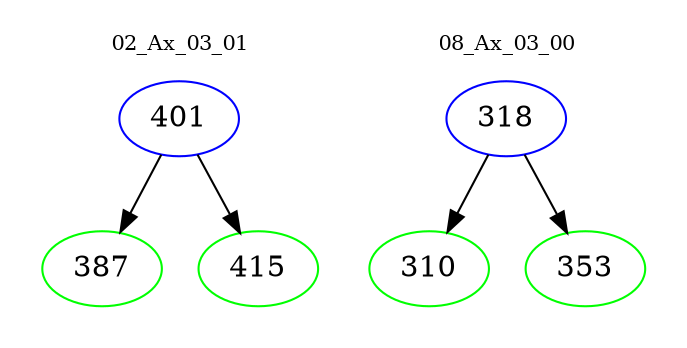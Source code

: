 digraph{
subgraph cluster_0 {
color = white
label = "02_Ax_03_01";
fontsize=10;
T0_401 [label="401", color="blue"]
T0_401 -> T0_387 [color="black"]
T0_387 [label="387", color="green"]
T0_401 -> T0_415 [color="black"]
T0_415 [label="415", color="green"]
}
subgraph cluster_1 {
color = white
label = "08_Ax_03_00";
fontsize=10;
T1_318 [label="318", color="blue"]
T1_318 -> T1_310 [color="black"]
T1_310 [label="310", color="green"]
T1_318 -> T1_353 [color="black"]
T1_353 [label="353", color="green"]
}
}
